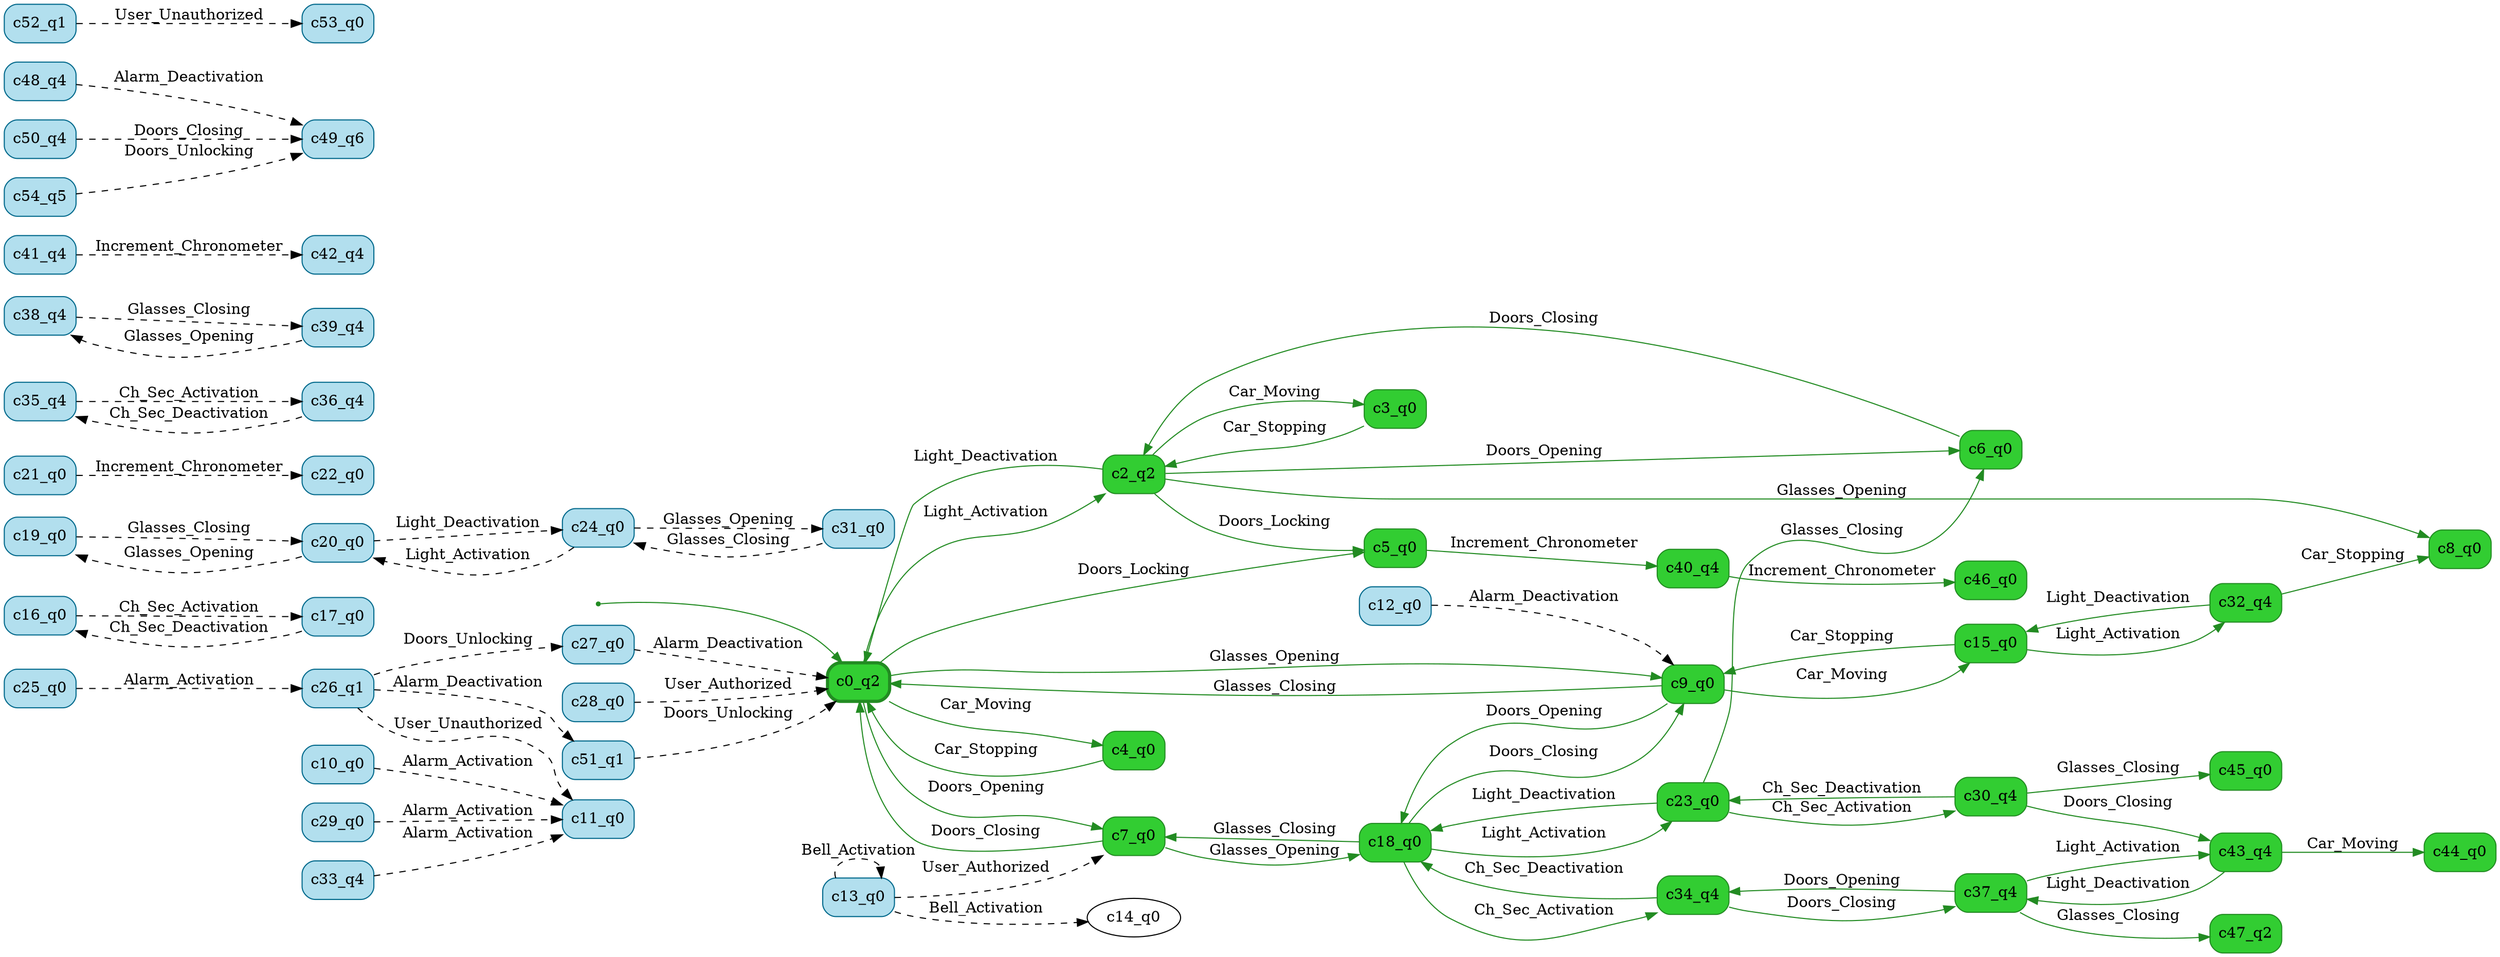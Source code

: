 digraph g {

	rankdir="LR"

	__invisible__[shape="point", color="forestgreen"]
	c0_q2[label="c0_q2", shape="box", style="rounded, filled", color="forestgreen", fillcolor="limegreen", penwidth=3] // Initial
	c2_q2[label="c2_q2", shape="box", style="rounded, filled", color="forestgreen", fillcolor="limegreen"]
	c3_q0[label="c3_q0", shape="box", style="rounded, filled", color="forestgreen", fillcolor="limegreen"]
	c5_q0[label="c5_q0", shape="box", style="rounded, filled", color="forestgreen", fillcolor="limegreen"]
	c40_q4[label="c40_q4", shape="box", style="rounded, filled", color="forestgreen", fillcolor="limegreen"]
	c46_q0[label="c46_q0", shape="box", style="rounded, filled", color="forestgreen", fillcolor="limegreen"]
	c6_q0[label="c6_q0", shape="box", style="rounded, filled", color="forestgreen", fillcolor="limegreen"]
	c8_q0[label="c8_q0", shape="box", style="rounded, filled", color="forestgreen", fillcolor="limegreen"]
	c4_q0[label="c4_q0", shape="box", style="rounded, filled", color="forestgreen", fillcolor="limegreen"]
	c7_q0[label="c7_q0", shape="box", style="rounded, filled", color="forestgreen", fillcolor="limegreen"]
	c18_q0[label="c18_q0", shape="box", style="rounded, filled", color="forestgreen", fillcolor="limegreen"]
	c9_q0[label="c9_q0", shape="box", style="rounded, filled", color="forestgreen", fillcolor="limegreen"]
	c15_q0[label="c15_q0", shape="box", style="rounded, filled", color="forestgreen", fillcolor="limegreen"]
	c32_q4[label="c32_q4", shape="box", style="rounded, filled", color="forestgreen", fillcolor="limegreen"]
	c23_q0[label="c23_q0", shape="box", style="rounded, filled", color="forestgreen", fillcolor="limegreen"]
	c30_q4[label="c30_q4", shape="box", style="rounded, filled", color="forestgreen", fillcolor="limegreen"]
	c43_q4[label="c43_q4", shape="box", style="rounded, filled", color="forestgreen", fillcolor="limegreen"]
	c37_q4[label="c37_q4", shape="box", style="rounded, filled", color="forestgreen", fillcolor="limegreen"]
	c34_q4[label="c34_q4", shape="box", style="rounded, filled", color="forestgreen", fillcolor="limegreen"]
	c47_q2[label="c47_q2", shape="box", style="rounded, filled", color="forestgreen", fillcolor="limegreen"]
	c44_q0[label="c44_q0", shape="box", style="rounded, filled", color="forestgreen", fillcolor="limegreen"]
	c45_q0[label="c45_q0", shape="box", style="rounded, filled", color="forestgreen", fillcolor="limegreen"]
	c10_q0[label="c10_q0", shape="box", style="rounded, filled", color="deepskyblue4", fillcolor="lightblue2"]
	c11_q0[label="c11_q0", shape="box", style="rounded, filled", color="deepskyblue4", fillcolor="lightblue2"]
	c12_q0[label="c12_q0", shape="box", style="rounded, filled", color="deepskyblue4", fillcolor="lightblue2"]
	c13_q0[label="c13_q0", shape="box", style="rounded, filled", color="deepskyblue4", fillcolor="lightblue2"]
	c16_q0[label="c16_q0", shape="box", style="rounded, filled", color="deepskyblue4", fillcolor="lightblue2"]
	c17_q0[label="c17_q0", shape="box", style="rounded, filled", color="deepskyblue4", fillcolor="lightblue2"]
	c19_q0[label="c19_q0", shape="box", style="rounded, filled", color="deepskyblue4", fillcolor="lightblue2"]
	c20_q0[label="c20_q0", shape="box", style="rounded, filled", color="deepskyblue4", fillcolor="lightblue2"]
	c21_q0[label="c21_q0", shape="box", style="rounded, filled", color="deepskyblue4", fillcolor="lightblue2"]
	c22_q0[label="c22_q0", shape="box", style="rounded, filled", color="deepskyblue4", fillcolor="lightblue2"]
	c24_q0[label="c24_q0", shape="box", style="rounded, filled", color="deepskyblue4", fillcolor="lightblue2"]
	c25_q0[label="c25_q0", shape="box", style="rounded, filled", color="deepskyblue4", fillcolor="lightblue2"]
	c26_q1[label="c26_q1", shape="box", style="rounded, filled", color="deepskyblue4", fillcolor="lightblue2"]
	c27_q0[label="c27_q0", shape="box", style="rounded, filled", color="deepskyblue4", fillcolor="lightblue2"]
	c28_q0[label="c28_q0", shape="box", style="rounded, filled", color="deepskyblue4", fillcolor="lightblue2"]
	c29_q0[label="c29_q0", shape="box", style="rounded, filled", color="deepskyblue4", fillcolor="lightblue2"]
	c31_q0[label="c31_q0", shape="box", style="rounded, filled", color="deepskyblue4", fillcolor="lightblue2"]
	c33_q4[label="c33_q4", shape="box", style="rounded, filled", color="deepskyblue4", fillcolor="lightblue2"]
	c35_q4[label="c35_q4", shape="box", style="rounded, filled", color="deepskyblue4", fillcolor="lightblue2"]
	c36_q4[label="c36_q4", shape="box", style="rounded, filled", color="deepskyblue4", fillcolor="lightblue2"]
	c38_q4[label="c38_q4", shape="box", style="rounded, filled", color="deepskyblue4", fillcolor="lightblue2"]
	c39_q4[label="c39_q4", shape="box", style="rounded, filled", color="deepskyblue4", fillcolor="lightblue2"]
	c41_q4[label="c41_q4", shape="box", style="rounded, filled", color="deepskyblue4", fillcolor="lightblue2"]
	c42_q4[label="c42_q4", shape="box", style="rounded, filled", color="deepskyblue4", fillcolor="lightblue2"]
	c48_q4[label="c48_q4", shape="box", style="rounded, filled", color="deepskyblue4", fillcolor="lightblue2"]
	c49_q6[label="c49_q6", shape="box", style="rounded, filled", color="deepskyblue4", fillcolor="lightblue2"]
	c50_q4[label="c50_q4", shape="box", style="rounded, filled", color="deepskyblue4", fillcolor="lightblue2"]
	c51_q1[label="c51_q1", shape="box", style="rounded, filled", color="deepskyblue4", fillcolor="lightblue2"]
	c52_q1[label="c52_q1", shape="box", style="rounded, filled", color="deepskyblue4", fillcolor="lightblue2"]
	c53_q0[label="c53_q0", shape="box", style="rounded, filled", color="deepskyblue4", fillcolor="lightblue2"]
	c54_q5[label="c54_q5", shape="box", style="rounded, filled", color="deepskyblue4", fillcolor="lightblue2"]

	__invisible__ -> c0_q2[color="forestgreen"]
	c0_q2 -> c2_q2[label="Light_Activation", color="forestgreen"]
	c2_q2 -> c0_q2[label="Light_Deactivation", color="forestgreen"]
	c2_q2 -> c3_q0[label="Car_Moving", color="forestgreen"]
	c3_q0 -> c2_q2[label="Car_Stopping", color="forestgreen"]
	c2_q2 -> c5_q0[label="Doors_Locking", color="forestgreen"]
	c5_q0 -> c40_q4[label="Increment_Chronometer", color="forestgreen"]
	c40_q4 -> c46_q0[label="Increment_Chronometer", color="forestgreen"]
	c2_q2 -> c6_q0[label="Doors_Opening", color="forestgreen"]
	c6_q0 -> c2_q2[label="Doors_Closing", color="forestgreen"]
	c2_q2 -> c8_q0[label="Glasses_Opening", color="forestgreen"]
	c0_q2 -> c4_q0[label="Car_Moving", color="forestgreen"]
	c4_q0 -> c0_q2[label="Car_Stopping", color="forestgreen"]
	c0_q2 -> c5_q0[label="Doors_Locking", color="forestgreen"]
	c0_q2 -> c7_q0[label="Doors_Opening", color="forestgreen"]
	c7_q0 -> c18_q0[label="Glasses_Opening", color="forestgreen"]
	c18_q0 -> c9_q0[label="Doors_Closing", color="forestgreen"]
	c9_q0 -> c15_q0[label="Car_Moving", color="forestgreen"]
	c15_q0 -> c9_q0[label="Car_Stopping", color="forestgreen"]
	c15_q0 -> c32_q4[label="Light_Activation", color="forestgreen"]
	c32_q4 -> c8_q0[label="Car_Stopping", color="forestgreen"]
	c32_q4 -> c15_q0[label="Light_Deactivation", color="forestgreen"]
	c9_q0 -> c18_q0[label="Doors_Opening", color="forestgreen"]
	c9_q0 -> c0_q2[label="Glasses_Closing", color="forestgreen"]
	c18_q0 -> c7_q0[label="Glasses_Closing", color="forestgreen"]
	c18_q0 -> c23_q0[label="Light_Activation", color="forestgreen"]
	c23_q0 -> c18_q0[label="Light_Deactivation", color="forestgreen"]
	c23_q0 -> c30_q4[label="Ch_Sec_Activation", color="forestgreen"]
	c30_q4 -> c23_q0[label="Ch_Sec_Deactivation", color="forestgreen"]
	c30_q4 -> c43_q4[label="Doors_Closing", color="forestgreen"]
	c43_q4 -> c37_q4[label="Light_Deactivation", color="forestgreen"]
	c37_q4 -> c43_q4[label="Light_Activation", color="forestgreen"]
	c37_q4 -> c34_q4[label="Doors_Opening", color="forestgreen"]
	c34_q4 -> c18_q0[label="Ch_Sec_Deactivation", color="forestgreen"]
	c34_q4 -> c37_q4[label="Doors_Closing", color="forestgreen"]
	c37_q4 -> c47_q2[label="Glasses_Closing", color="forestgreen"]
	c43_q4 -> c44_q0[label="Car_Moving", color="forestgreen"]
	c30_q4 -> c45_q0[label="Glasses_Closing", color="forestgreen"]
	c23_q0 -> c6_q0[label="Glasses_Closing", color="forestgreen"]
	c18_q0 -> c34_q4[label="Ch_Sec_Activation", color="forestgreen"]
	c7_q0 -> c0_q2[label="Doors_Closing", color="forestgreen"]
	c0_q2 -> c9_q0[label="Glasses_Opening", color="forestgreen"]
	c10_q0 -> c11_q0[label="Alarm_Activation", color="black", style="dashed"]
	c12_q0 -> c9_q0[label="Alarm_Deactivation", color="black", style="dashed"]
	c13_q0 -> c14_q0[label="Bell_Activation", color="black", style="dashed"]
	c16_q0 -> c17_q0[label="Ch_Sec_Activation", color="black", style="dashed"]
	c17_q0 -> c16_q0[label="Ch_Sec_Deactivation", color="black", style="dashed"]
	c19_q0 -> c20_q0[label="Glasses_Closing", color="black", style="dashed"]
	c20_q0 -> c19_q0[label="Glasses_Opening", color="black", style="dashed"]
	c21_q0 -> c22_q0[label="Increment_Chronometer", color="black", style="dashed"]
	c24_q0 -> c20_q0[label="Light_Activation", color="black", style="dashed"]
	c20_q0 -> c24_q0[label="Light_Deactivation", color="black", style="dashed"]
	c13_q0 -> c7_q0[label="User_Authorized", color="black", style="dashed"]
	c25_q0 -> c26_q1[label="Alarm_Activation", color="black", style="dashed"]
	c27_q0 -> c0_q2[label="Alarm_Deactivation", color="black", style="dashed"]
	c28_q0 -> c0_q2[label="User_Authorized", color="black", style="dashed"]
	c29_q0 -> c11_q0[label="Alarm_Activation", color="black", style="dashed"]
	c13_q0 -> c13_q0[label="Bell_Activation", color="black", style="dashed"]
	c31_q0 -> c24_q0[label="Glasses_Closing", color="black", style="dashed"]
	c24_q0 -> c31_q0[label="Glasses_Opening", color="black", style="dashed"]
	c33_q4 -> c11_q0[label="Alarm_Activation", color="black", style="dashed"]
	c35_q4 -> c36_q4[label="Ch_Sec_Activation", color="black", style="dashed"]
	c36_q4 -> c35_q4[label="Ch_Sec_Deactivation", color="black", style="dashed"]
	c38_q4 -> c39_q4[label="Glasses_Closing", color="black", style="dashed"]
	c39_q4 -> c38_q4[label="Glasses_Opening", color="black", style="dashed"]
	c41_q4 -> c42_q4[label="Increment_Chronometer", color="black", style="dashed"]
	c48_q4 -> c49_q6[label="Alarm_Deactivation", color="black", style="dashed"]
	c50_q4 -> c49_q6[label="Doors_Closing", color="black", style="dashed"]
	c26_q1 -> c51_q1[label="Alarm_Deactivation", color="black", style="dashed"]
	c26_q1 -> c27_q0[label="Doors_Unlocking", color="black", style="dashed"]
	c52_q1 -> c53_q0[label="User_Unauthorized", color="black", style="dashed"]
	c51_q1 -> c0_q2[label="Doors_Unlocking", color="black", style="dashed"]
	c26_q1 -> c11_q0[label="User_Unauthorized", color="black", style="dashed"]
	c54_q5 -> c49_q6[label="Doors_Unlocking", color="black", style="dashed"]

}
